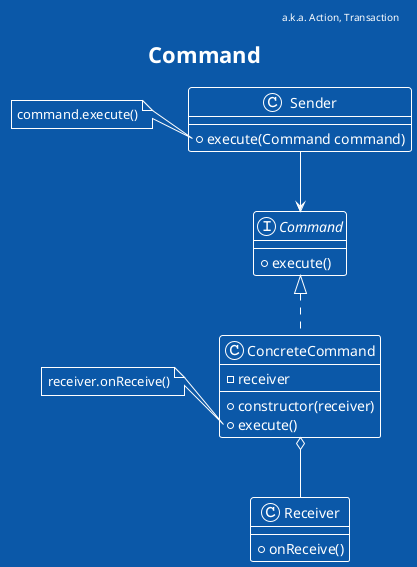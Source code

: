 @startuml Command
title Command
header a.k.a. Action, Transaction
!theme amiga

interface Command {
  + execute()
}

class ConcreteCommand implements Command {
  - receiver
  + constructor(receiver)
  + execute()
}

note left of ConcreteCommand::execute
  receiver.onReceive()
end note

class Sender {
  + execute(Command command)
}

note left of Sender::execute
  command.execute()
end note

class Receiver {
  + onReceive()
}

Sender --> Command
ConcreteCommand o-- Receiver
@enduml
